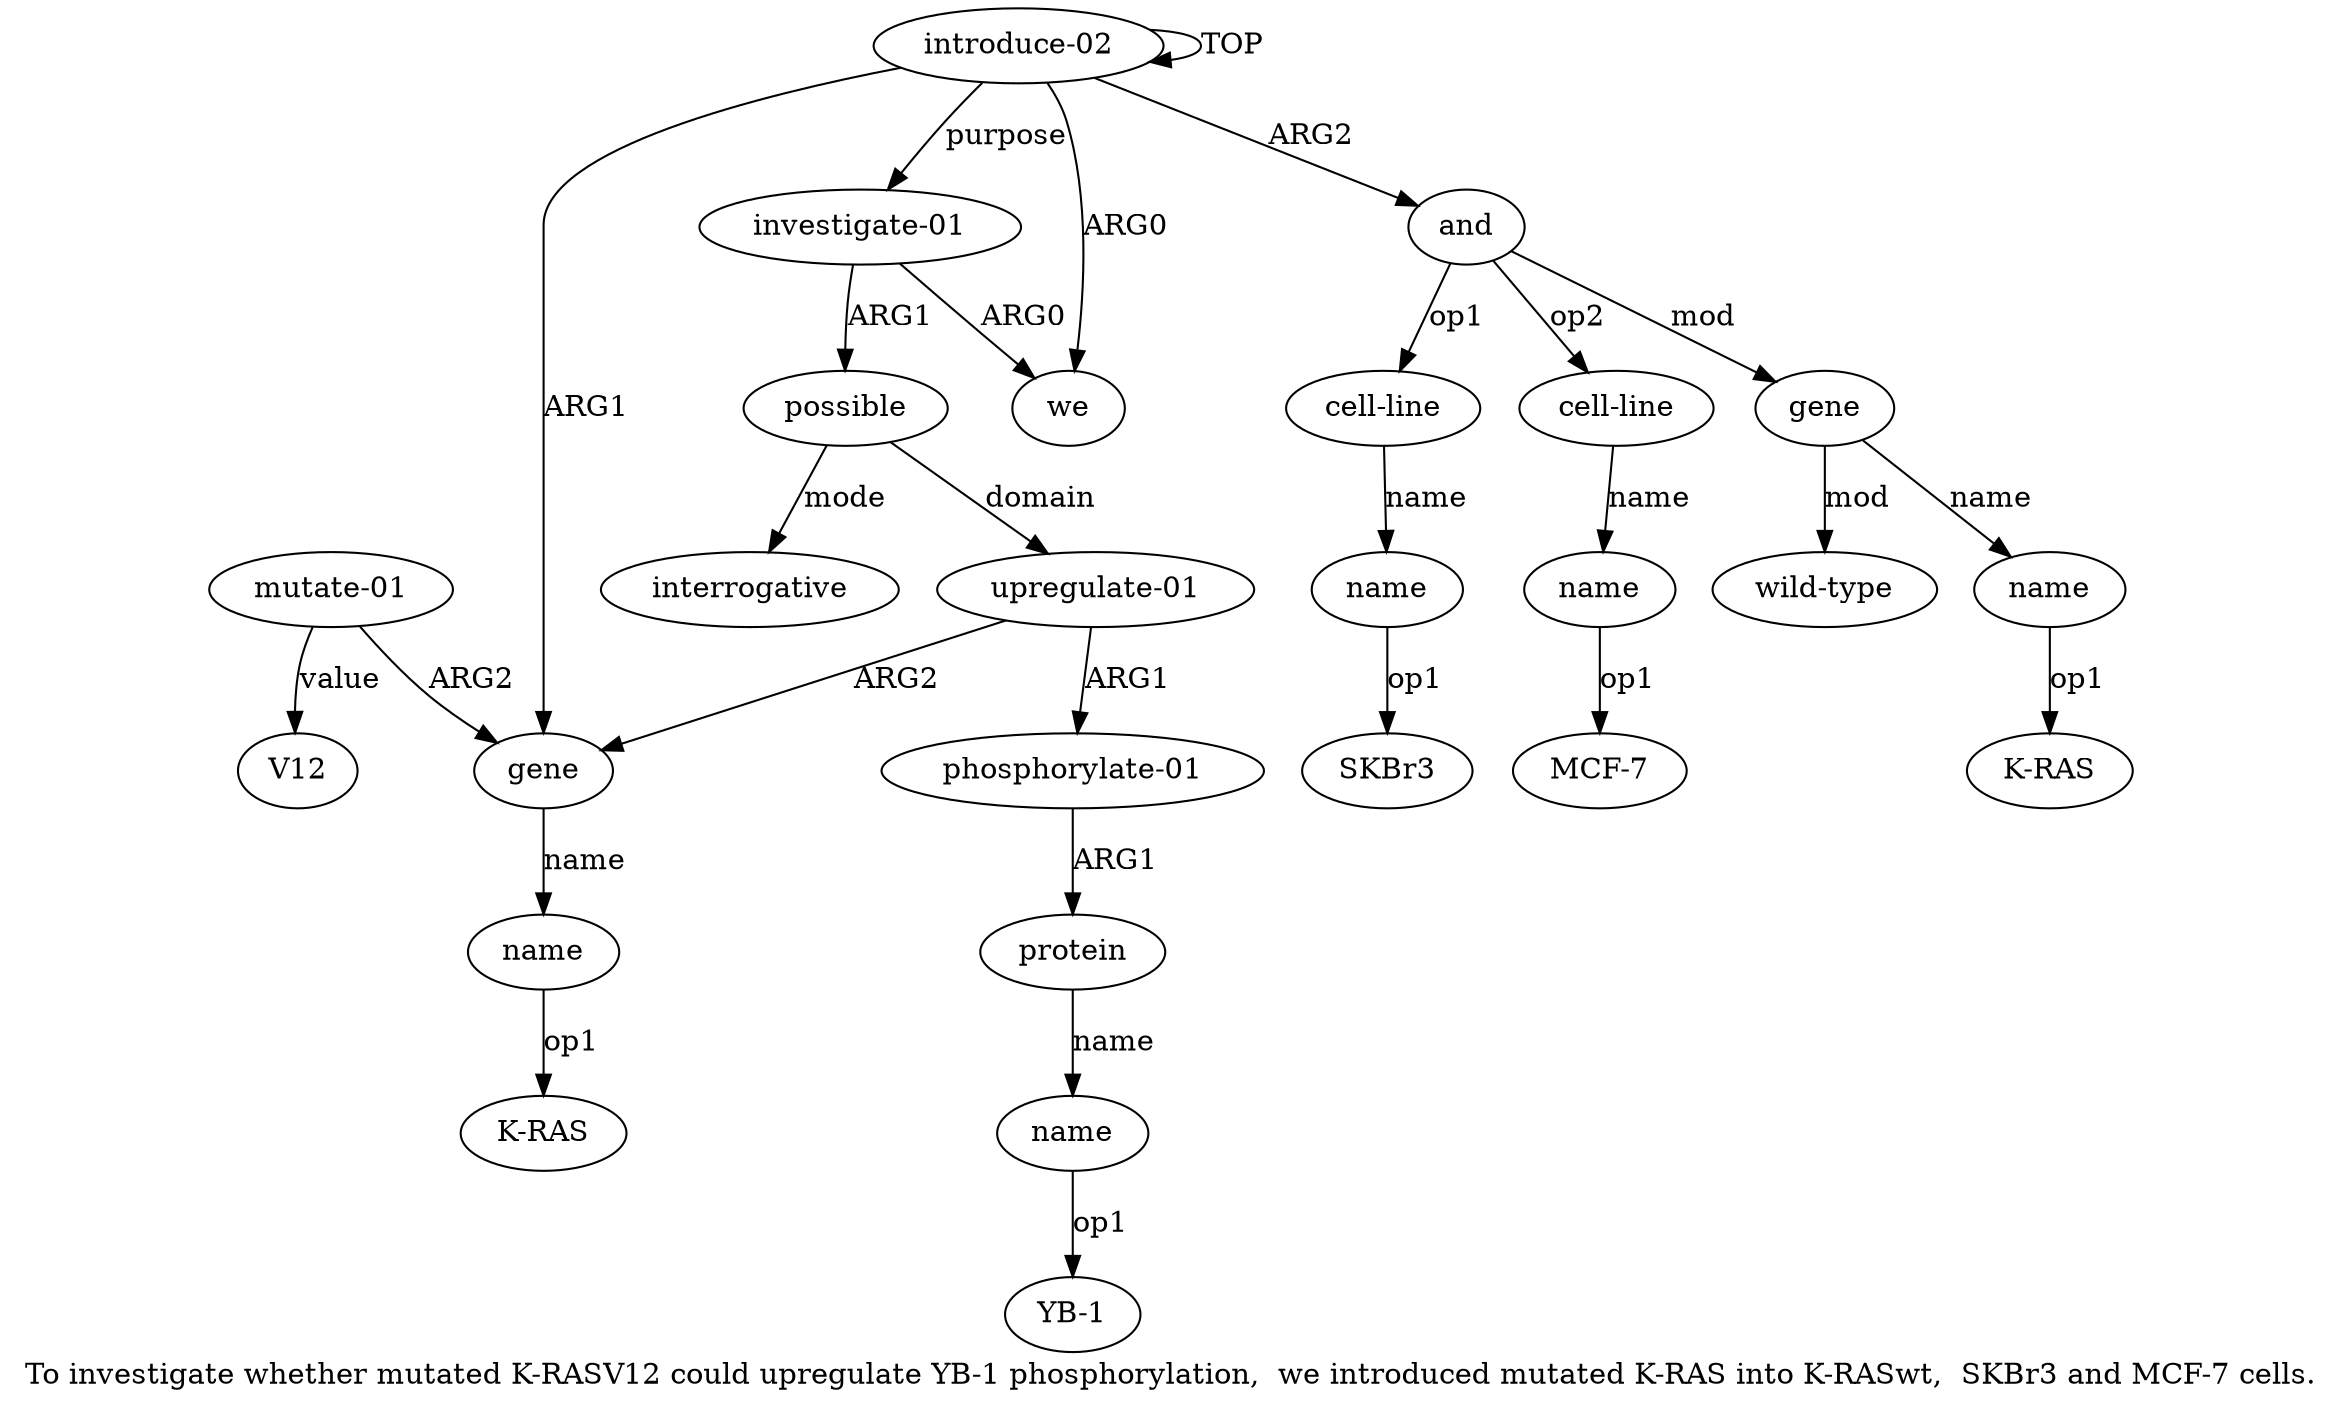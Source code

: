 digraph  {
	graph [label="To investigate whether mutated K-RASV12 could upregulate YB-1 phosphorylation,  we introduced mutated K-RAS into K-RASwt,  SKBr3 \
and MCF-7 cells."];
	node [label="\N"];
	"a11 interrogative"	 [color=black,
		gold_ind=-1,
		gold_label=interrogative,
		label=interrogative,
		test_ind=-1,
		test_label=interrogative];
	"a18 V12"	 [color=black,
		gold_ind=-1,
		gold_label=V12,
		label=V12,
		test_ind=-1,
		test_label=V12];
	"a17 K-RAS"	 [color=black,
		gold_ind=-1,
		gold_label="K-RAS",
		label="K-RAS",
		test_ind=-1,
		test_label="K-RAS"];
	"a4 SKBr3"	 [color=black,
		gold_ind=-1,
		gold_label=SKBr3,
		label=SKBr3,
		test_ind=-1,
		test_label=SKBr3];
	"a6 MCF-7"	 [color=black,
		gold_ind=-1,
		gold_label="MCF-7",
		label="MCF-7",
		test_ind=-1,
		test_label="MCF-7"];
	"a8 K-RAS"	 [color=black,
		gold_ind=-1,
		gold_label="K-RAS",
		label="K-RAS",
		test_ind=-1,
		test_label="K-RAS"];
	a15	 [color=black,
		gold_ind=15,
		gold_label=name,
		label=name,
		test_ind=15,
		test_label=name];
	"a15 YB-1"	 [color=black,
		gold_ind=-1,
		gold_label="YB-1",
		label="YB-1",
		test_ind=-1,
		test_label="YB-1"];
	a15 -> "a15 YB-1" [key=0,
	color=black,
	gold_label=op1,
	label=op1,
	test_label=op1];
a14 [color=black,
	gold_ind=14,
	gold_label=protein,
	label=protein,
	test_ind=14,
	test_label=protein];
a14 -> a15 [key=0,
color=black,
gold_label=name,
label=name,
test_label=name];
a17 [color=black,
gold_ind=17,
gold_label=name,
label=name,
test_ind=17,
test_label=name];
a17 -> "a17 K-RAS" [key=0,
color=black,
gold_label=op1,
label=op1,
test_label=op1];
a16 [color=black,
gold_ind=16,
gold_label=gene,
label=gene,
test_ind=16,
test_label=gene];
a16 -> a17 [key=0,
color=black,
gold_label=name,
label=name,
test_label=name];
a11 [color=black,
gold_ind=11,
gold_label=possible,
label=possible,
test_ind=11,
test_label=possible];
a11 -> "a11 interrogative" [key=0,
color=black,
gold_label=mode,
label=mode,
test_label=mode];
a12 [color=black,
gold_ind=12,
gold_label="upregulate-01",
label="upregulate-01",
test_ind=12,
test_label="upregulate-01"];
a11 -> a12 [key=0,
color=black,
gold_label=domain,
label=domain,
test_label=domain];
a10 [color=black,
gold_ind=10,
gold_label="investigate-01",
label="investigate-01",
test_ind=10,
test_label="investigate-01"];
a10 -> a11 [key=0,
color=black,
gold_label=ARG1,
label=ARG1,
test_label=ARG1];
a1 [color=black,
gold_ind=1,
gold_label=we,
label=we,
test_ind=1,
test_label=we];
a10 -> a1 [key=0,
color=black,
gold_label=ARG0,
label=ARG0,
test_label=ARG0];
a13 [color=black,
gold_ind=13,
gold_label="phosphorylate-01",
label="phosphorylate-01",
test_ind=13,
test_label="phosphorylate-01"];
a13 -> a14 [key=0,
color=black,
gold_label=ARG1,
label=ARG1,
test_label=ARG1];
a12 -> a16 [key=0,
color=black,
gold_label=ARG2,
label=ARG2,
test_label=ARG2];
a12 -> a13 [key=0,
color=black,
gold_label=ARG1,
label=ARG1,
test_label=ARG1];
a18 [color=black,
gold_ind=18,
gold_label="mutate-01",
label="mutate-01",
test_ind=18,
test_label="mutate-01"];
a18 -> "a18 V12" [key=0,
color=black,
gold_label=value,
label=value,
test_label=value];
a18 -> a16 [key=0,
color=black,
gold_label=ARG2,
label=ARG2,
test_label=ARG2];
a0 [color=black,
gold_ind=0,
gold_label="introduce-02",
label="introduce-02",
test_ind=0,
test_label="introduce-02"];
a0 -> a16 [key=0,
color=black,
gold_label=ARG1,
label=ARG1,
test_label=ARG1];
a0 -> a10 [key=0,
color=black,
gold_label=purpose,
label=purpose,
test_label=purpose];
a0 -> a1 [key=0,
color=black,
gold_label=ARG0,
label=ARG0,
test_label=ARG0];
a0 -> a0 [key=0,
color=black,
gold_label=TOP,
label=TOP,
test_label=TOP];
a2 [color=black,
gold_ind=2,
gold_label=and,
label=and,
test_ind=2,
test_label=and];
a0 -> a2 [key=0,
color=black,
gold_label=ARG2,
label=ARG2,
test_label=ARG2];
a3 [color=black,
gold_ind=3,
gold_label="cell-line",
label="cell-line",
test_ind=3,
test_label="cell-line"];
a4 [color=black,
gold_ind=4,
gold_label=name,
label=name,
test_ind=4,
test_label=name];
a3 -> a4 [key=0,
color=black,
gold_label=name,
label=name,
test_label=name];
a2 -> a3 [key=0,
color=black,
gold_label=op1,
label=op1,
test_label=op1];
a5 [color=black,
gold_ind=5,
gold_label="cell-line",
label="cell-line",
test_ind=5,
test_label="cell-line"];
a2 -> a5 [key=0,
color=black,
gold_label=op2,
label=op2,
test_label=op2];
a7 [color=black,
gold_ind=7,
gold_label=gene,
label=gene,
test_ind=7,
test_label=gene];
a2 -> a7 [key=0,
color=black,
gold_label=mod,
label=mod,
test_label=mod];
a6 [color=black,
gold_ind=6,
gold_label=name,
label=name,
test_ind=6,
test_label=name];
a5 -> a6 [key=0,
color=black,
gold_label=name,
label=name,
test_label=name];
a4 -> "a4 SKBr3" [key=0,
color=black,
gold_label=op1,
label=op1,
test_label=op1];
a9 [color=black,
gold_ind=9,
gold_label="wild-type",
label="wild-type",
test_ind=9,
test_label="wild-type"];
a7 -> a9 [key=0,
color=black,
gold_label=mod,
label=mod,
test_label=mod];
a8 [color=black,
gold_ind=8,
gold_label=name,
label=name,
test_ind=8,
test_label=name];
a7 -> a8 [key=0,
color=black,
gold_label=name,
label=name,
test_label=name];
a6 -> "a6 MCF-7" [key=0,
color=black,
gold_label=op1,
label=op1,
test_label=op1];
a8 -> "a8 K-RAS" [key=0,
color=black,
gold_label=op1,
label=op1,
test_label=op1];
}
